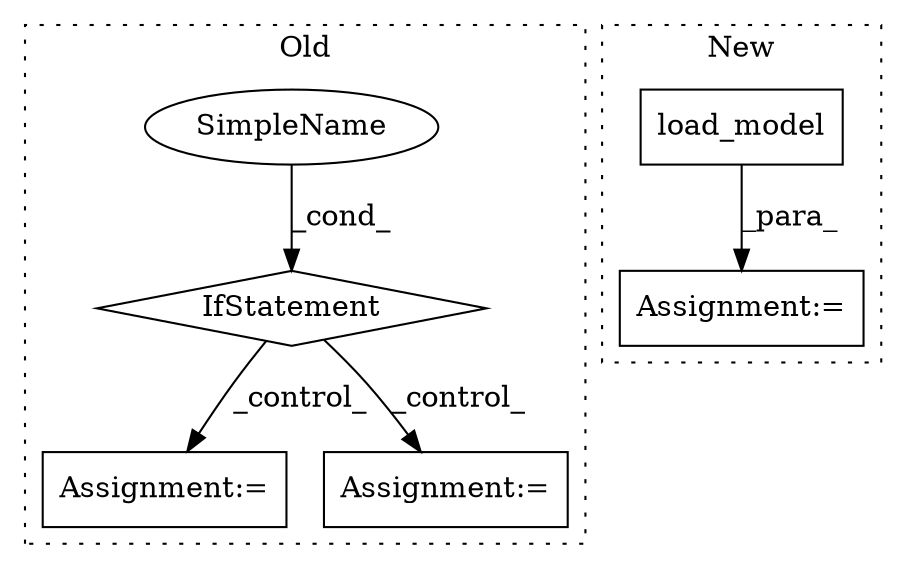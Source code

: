 digraph G {
subgraph cluster0 {
1 [label="IfStatement" a="25" s="5421,5438" l="4,2" shape="diamond"];
3 [label="Assignment:=" a="7" s="5624" l="1" shape="box"];
4 [label="SimpleName" a="42" s="" l="" shape="ellipse"];
6 [label="Assignment:=" a="7" s="5460" l="1" shape="box"];
label = "Old";
style="dotted";
}
subgraph cluster1 {
2 [label="load_model" a="32" s="4751,4819" l="11,1" shape="box"];
5 [label="Assignment:=" a="7" s="4743" l="1" shape="box"];
label = "New";
style="dotted";
}
1 -> 6 [label="_control_"];
1 -> 3 [label="_control_"];
2 -> 5 [label="_para_"];
4 -> 1 [label="_cond_"];
}